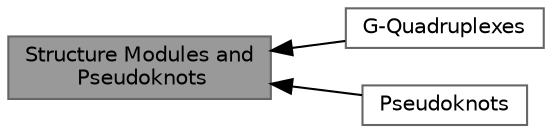 digraph "Structure Modules and Pseudoknots"
{
 // INTERACTIVE_SVG=YES
 // LATEX_PDF_SIZE
  bgcolor="transparent";
  edge [fontname=Helvetica,fontsize=10,labelfontname=Helvetica,labelfontsize=10];
  node [fontname=Helvetica,fontsize=10,shape=box,height=0.2,width=0.4];
  rankdir=LR;
  Node3 [label="G-Quadruplexes",height=0.2,width=0.4,color="grey40", fillcolor="white", style="filled",URL="$group__gquads.html",tooltip="Various functions related to G-quadruplex computations."];
  Node1 [label="Structure Modules and\l Pseudoknots",height=0.2,width=0.4,color="gray40", fillcolor="grey60", style="filled", fontcolor="black",tooltip=" "];
  Node2 [label="Pseudoknots",height=0.2,width=0.4,color="grey40", fillcolor="white", style="filled",URL="$group__pseudoknots.html",tooltip="Implementations to predict pseudoknotted structures."];
  Node1->Node2 [shape=plaintext, dir="back", style="solid"];
  Node1->Node3 [shape=plaintext, dir="back", style="solid"];
}

